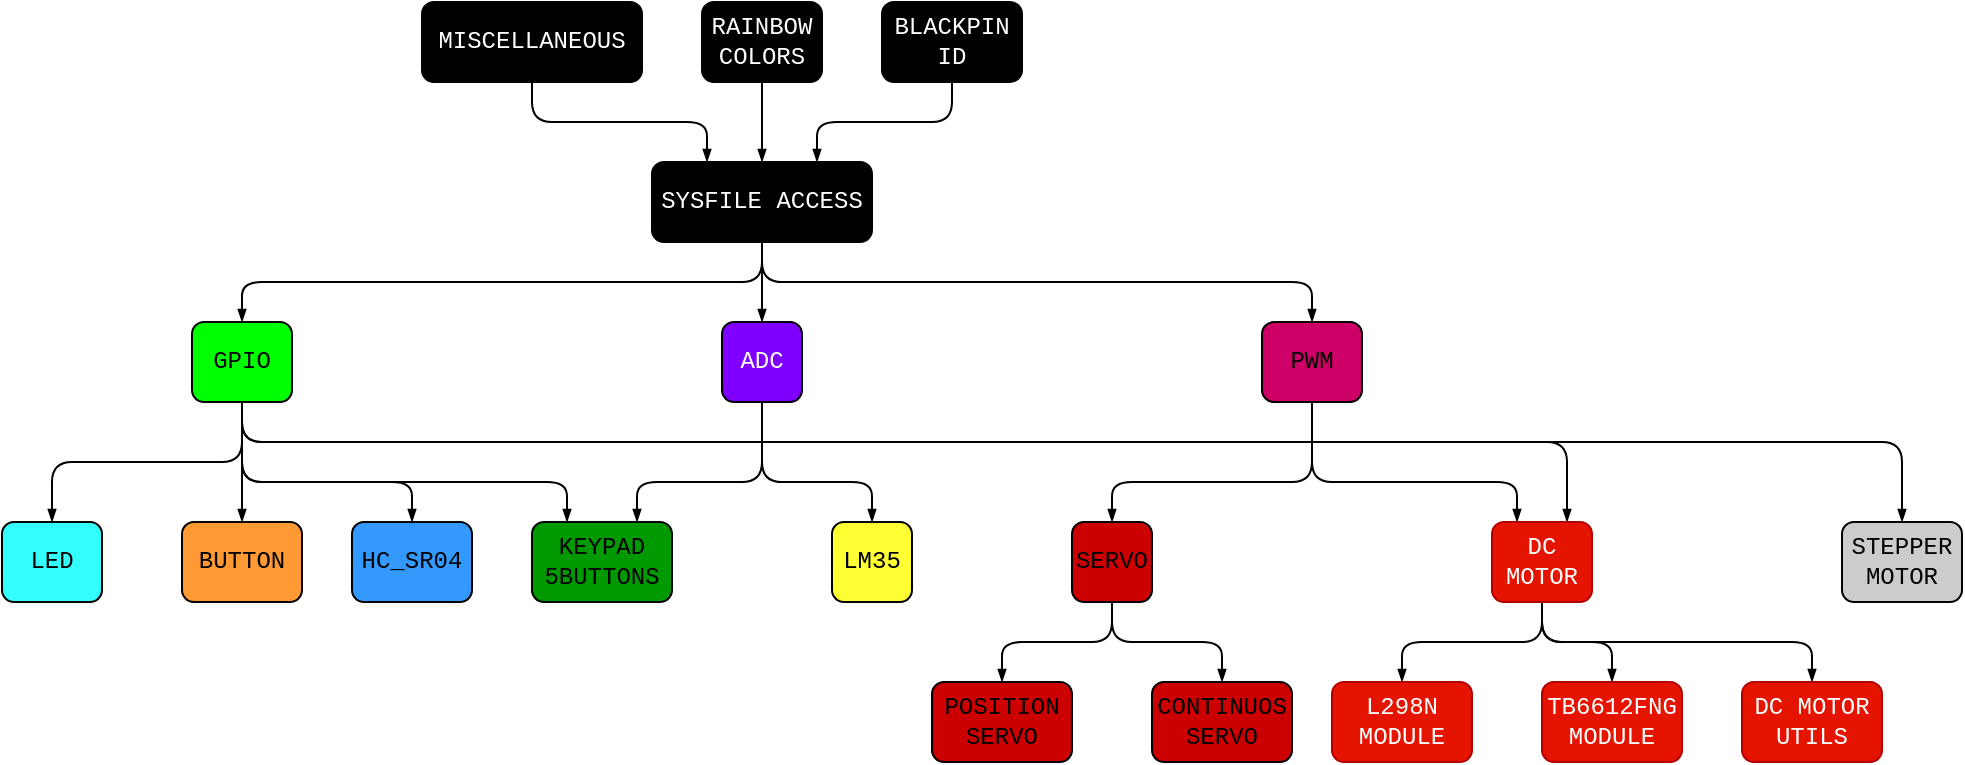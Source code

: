 <mxfile>
    <diagram id="wwDjKg-wkXj_FrtLo3fE" name="Page-1">
        <mxGraphModel dx="1122" dy="658" grid="1" gridSize="10" guides="1" tooltips="1" connect="1" arrows="1" fold="1" page="1" pageScale="1" pageWidth="850" pageHeight="1100" math="0" shadow="0">
            <root>
                <mxCell id="0"/>
                <mxCell id="1" parent="0"/>
                <mxCell id="13" style="edgeStyle=orthogonalEdgeStyle;html=1;exitX=0.5;exitY=1;exitDx=0;exitDy=0;entryX=0.5;entryY=0;entryDx=0;entryDy=0;fontFamily=Courier New;rounded=1;endSize=4;endArrow=blockThin;endFill=1;startSize=4;jumpSize=6;strokeColor=default;strokeWidth=1;targetPerimeterSpacing=0;" edge="1" parent="1" source="2" target="3">
                    <mxGeometry relative="1" as="geometry">
                        <Array as="points">
                            <mxPoint x="670" y="220"/>
                            <mxPoint x="410" y="220"/>
                        </Array>
                    </mxGeometry>
                </mxCell>
                <mxCell id="14" style="edgeStyle=orthogonalEdgeStyle;rounded=1;jumpSize=6;html=1;exitX=0.5;exitY=1;exitDx=0;exitDy=0;strokeColor=default;strokeWidth=1;fontFamily=Courier New;endArrow=blockThin;endFill=1;startSize=4;endSize=4;targetPerimeterSpacing=0;" edge="1" parent="1" source="2" target="4">
                    <mxGeometry relative="1" as="geometry"/>
                </mxCell>
                <mxCell id="15" style="edgeStyle=orthogonalEdgeStyle;rounded=1;jumpSize=6;html=1;exitX=0.5;exitY=1;exitDx=0;exitDy=0;entryX=0.5;entryY=0;entryDx=0;entryDy=0;strokeColor=default;strokeWidth=1;fontFamily=Courier New;endArrow=blockThin;endFill=1;startSize=4;endSize=4;targetPerimeterSpacing=0;" edge="1" parent="1" source="2" target="5">
                    <mxGeometry relative="1" as="geometry"/>
                </mxCell>
                <mxCell id="2" value="SYSFILE ACCESS" style="rounded=1;whiteSpace=wrap;html=1;fontFamily=Courier New;fontColor=#FFFFFF;fillColor=#000000;" vertex="1" parent="1">
                    <mxGeometry x="615" y="160" width="110" height="40" as="geometry"/>
                </mxCell>
                <mxCell id="17" style="edgeStyle=orthogonalEdgeStyle;rounded=1;jumpSize=6;html=1;exitX=0.5;exitY=1;exitDx=0;exitDy=0;entryX=0.5;entryY=0;entryDx=0;entryDy=0;strokeColor=default;strokeWidth=1;fontFamily=Courier New;endArrow=blockThin;endFill=1;startSize=4;endSize=4;targetPerimeterSpacing=0;" edge="1" parent="1" source="3" target="7">
                    <mxGeometry relative="1" as="geometry"/>
                </mxCell>
                <mxCell id="18" style="edgeStyle=orthogonalEdgeStyle;rounded=1;jumpSize=6;html=1;exitX=0.5;exitY=1;exitDx=0;exitDy=0;strokeColor=default;strokeWidth=1;fontFamily=Courier New;endArrow=blockThin;endFill=1;startSize=4;endSize=4;targetPerimeterSpacing=0;" edge="1" parent="1" source="3" target="9">
                    <mxGeometry relative="1" as="geometry">
                        <Array as="points">
                            <mxPoint x="410" y="320"/>
                            <mxPoint x="495" y="320"/>
                        </Array>
                    </mxGeometry>
                </mxCell>
                <mxCell id="19" style="edgeStyle=orthogonalEdgeStyle;rounded=1;jumpSize=6;html=1;exitX=0.5;exitY=1;exitDx=0;exitDy=0;strokeColor=default;strokeWidth=1;fontFamily=Courier New;endArrow=blockThin;endFill=1;startSize=4;endSize=4;targetPerimeterSpacing=0;entryX=0.25;entryY=0;entryDx=0;entryDy=0;" edge="1" parent="1" source="3" target="10">
                    <mxGeometry relative="1" as="geometry">
                        <Array as="points">
                            <mxPoint x="410" y="320"/>
                            <mxPoint x="573" y="320"/>
                        </Array>
                    </mxGeometry>
                </mxCell>
                <mxCell id="33" style="edgeStyle=orthogonalEdgeStyle;rounded=1;jumpSize=6;html=1;exitX=0.5;exitY=1;exitDx=0;exitDy=0;strokeColor=default;strokeWidth=1;fontFamily=Courier New;endArrow=blockThin;endFill=1;startSize=4;endSize=4;targetPerimeterSpacing=0;entryX=0.75;entryY=0;entryDx=0;entryDy=0;" edge="1" parent="1" source="3" target="29">
                    <mxGeometry relative="1" as="geometry">
                        <mxPoint x="1055" y="300" as="targetPoint"/>
                        <Array as="points">
                            <mxPoint x="410" y="300"/>
                            <mxPoint x="1073" y="300"/>
                        </Array>
                    </mxGeometry>
                </mxCell>
                <mxCell id="43" style="edgeStyle=orthogonalEdgeStyle;rounded=1;jumpSize=6;html=1;exitX=0.5;exitY=1;exitDx=0;exitDy=0;entryX=0.5;entryY=0;entryDx=0;entryDy=0;strokeColor=default;strokeWidth=1;fontFamily=Courier New;endArrow=blockThin;endFill=1;startSize=4;endSize=4;targetPerimeterSpacing=0;" edge="1" parent="1" source="3" target="41">
                    <mxGeometry relative="1" as="geometry">
                        <Array as="points">
                            <mxPoint x="410" y="300"/>
                            <mxPoint x="1240" y="300"/>
                        </Array>
                    </mxGeometry>
                </mxCell>
                <mxCell id="45" style="edgeStyle=orthogonalEdgeStyle;rounded=1;jumpSize=6;html=1;exitX=0.5;exitY=1;exitDx=0;exitDy=0;entryX=0.5;entryY=0;entryDx=0;entryDy=0;strokeColor=default;strokeWidth=1;fontFamily=Courier New;endArrow=blockThin;endFill=1;startSize=4;endSize=4;targetPerimeterSpacing=0;" edge="1" parent="1" source="3" target="6">
                    <mxGeometry relative="1" as="geometry"/>
                </mxCell>
                <mxCell id="3" value="GPIO" style="rounded=1;whiteSpace=wrap;html=1;fillColor=#00FF00;strokeColor=default;fontFamily=Courier New;" vertex="1" parent="1">
                    <mxGeometry x="385" y="240" width="50" height="40" as="geometry"/>
                </mxCell>
                <mxCell id="20" style="edgeStyle=orthogonalEdgeStyle;rounded=1;jumpSize=6;html=1;exitX=0.5;exitY=1;exitDx=0;exitDy=0;strokeColor=default;strokeWidth=1;fontFamily=Courier New;endArrow=blockThin;endFill=1;startSize=4;endSize=4;targetPerimeterSpacing=0;entryX=0.75;entryY=0;entryDx=0;entryDy=0;" edge="1" parent="1" source="4" target="10">
                    <mxGeometry relative="1" as="geometry">
                        <mxPoint x="590" y="320" as="targetPoint"/>
                        <Array as="points">
                            <mxPoint x="670" y="320"/>
                            <mxPoint x="608" y="320"/>
                        </Array>
                    </mxGeometry>
                </mxCell>
                <mxCell id="21" style="edgeStyle=orthogonalEdgeStyle;rounded=1;jumpSize=6;html=1;exitX=0.5;exitY=1;exitDx=0;exitDy=0;entryX=0.5;entryY=0;entryDx=0;entryDy=0;strokeColor=default;strokeWidth=1;fontFamily=Courier New;endArrow=blockThin;endFill=1;startSize=4;endSize=4;targetPerimeterSpacing=0;" edge="1" parent="1" source="4" target="11">
                    <mxGeometry relative="1" as="geometry">
                        <Array as="points">
                            <mxPoint x="670" y="320"/>
                            <mxPoint x="725" y="320"/>
                        </Array>
                    </mxGeometry>
                </mxCell>
                <mxCell id="22" style="edgeStyle=orthogonalEdgeStyle;rounded=1;jumpSize=6;html=1;exitX=0.5;exitY=1;exitDx=0;exitDy=0;entryX=0.5;entryY=0;entryDx=0;entryDy=0;strokeColor=default;strokeWidth=1;fontFamily=Courier New;endArrow=blockThin;endFill=1;startSize=4;endSize=4;targetPerimeterSpacing=0;" edge="1" parent="1" source="5" target="12">
                    <mxGeometry relative="1" as="geometry">
                        <Array as="points">
                            <mxPoint x="945" y="320"/>
                            <mxPoint x="845" y="320"/>
                        </Array>
                    </mxGeometry>
                </mxCell>
                <mxCell id="32" style="edgeStyle=orthogonalEdgeStyle;rounded=1;jumpSize=6;html=1;exitX=0.5;exitY=1;exitDx=0;exitDy=0;entryX=0.25;entryY=0;entryDx=0;entryDy=0;strokeColor=default;strokeWidth=1;fontFamily=Courier New;endArrow=blockThin;endFill=1;startSize=4;endSize=4;targetPerimeterSpacing=0;" edge="1" parent="1" source="5" target="29">
                    <mxGeometry relative="1" as="geometry">
                        <Array as="points">
                            <mxPoint x="945" y="320"/>
                            <mxPoint x="1048" y="320"/>
                        </Array>
                    </mxGeometry>
                </mxCell>
                <mxCell id="5" value="PWM" style="rounded=1;whiteSpace=wrap;html=1;fillColor=#CC0066;strokeColor=default;fontFamily=Courier New;" vertex="1" parent="1">
                    <mxGeometry x="920" y="240" width="50" height="40" as="geometry"/>
                </mxCell>
                <mxCell id="6" value="LED" style="rounded=1;whiteSpace=wrap;html=1;fontFamily=Courier New;fillColor=#33FFFF;" vertex="1" parent="1">
                    <mxGeometry x="290" y="340" width="50" height="40" as="geometry"/>
                </mxCell>
                <mxCell id="7" value="&lt;font&gt;BUTTON&lt;/font&gt;" style="rounded=1;whiteSpace=wrap;html=1;fontFamily=Courier New;fillColor=#FF9933;" vertex="1" parent="1">
                    <mxGeometry x="380" y="340" width="60" height="40" as="geometry"/>
                </mxCell>
                <mxCell id="9" value="&lt;font&gt;HC_SR04&lt;/font&gt;" style="rounded=1;whiteSpace=wrap;html=1;fontFamily=Courier New;fillColor=#3399FF;" vertex="1" parent="1">
                    <mxGeometry x="465" y="340" width="60" height="40" as="geometry"/>
                </mxCell>
                <mxCell id="10" value="&lt;font&gt;KEYPAD&lt;br&gt;5BUTTONS&lt;/font&gt;" style="rounded=1;whiteSpace=wrap;html=1;fontFamily=Courier New;fillColor=#009900;" vertex="1" parent="1">
                    <mxGeometry x="555" y="340" width="70" height="40" as="geometry"/>
                </mxCell>
                <mxCell id="11" value="LM35" style="rounded=1;whiteSpace=wrap;html=1;fontFamily=Courier New;fillColor=#FFFF33;" vertex="1" parent="1">
                    <mxGeometry x="705" y="340" width="40" height="40" as="geometry"/>
                </mxCell>
                <mxCell id="25" style="edgeStyle=orthogonalEdgeStyle;rounded=1;jumpSize=6;html=1;exitX=0.5;exitY=1;exitDx=0;exitDy=0;entryX=0.5;entryY=0;entryDx=0;entryDy=0;strokeColor=default;strokeWidth=1;fontFamily=Courier New;endArrow=blockThin;endFill=1;startSize=4;endSize=4;targetPerimeterSpacing=0;" edge="1" parent="1" source="12" target="23">
                    <mxGeometry relative="1" as="geometry"/>
                </mxCell>
                <mxCell id="26" style="edgeStyle=orthogonalEdgeStyle;rounded=1;jumpSize=6;html=1;exitX=0.5;exitY=1;exitDx=0;exitDy=0;entryX=0.5;entryY=0;entryDx=0;entryDy=0;strokeColor=default;strokeWidth=1;fontFamily=Courier New;endArrow=blockThin;endFill=1;startSize=4;endSize=4;targetPerimeterSpacing=0;" edge="1" parent="1" source="12" target="24">
                    <mxGeometry relative="1" as="geometry"/>
                </mxCell>
                <mxCell id="12" value="SERVO" style="rounded=1;whiteSpace=wrap;html=1;fontFamily=Courier New;fillColor=#CC0000;" vertex="1" parent="1">
                    <mxGeometry x="825" y="340" width="40" height="40" as="geometry"/>
                </mxCell>
                <mxCell id="23" value="POSITION&lt;br&gt;SERVO" style="rounded=1;whiteSpace=wrap;html=1;fontFamily=Courier New;fillColor=#CC0000;" vertex="1" parent="1">
                    <mxGeometry x="755" y="420" width="70" height="40" as="geometry"/>
                </mxCell>
                <mxCell id="24" value="CONTINUOS&lt;br&gt;SERVO" style="rounded=1;whiteSpace=wrap;html=1;fontFamily=Courier New;fillColor=#CC0000;" vertex="1" parent="1">
                    <mxGeometry x="865" y="420" width="70" height="40" as="geometry"/>
                </mxCell>
                <mxCell id="27" style="edgeStyle=orthogonalEdgeStyle;rounded=1;jumpSize=6;html=1;exitX=0.5;exitY=1;exitDx=0;exitDy=0;entryX=0.5;entryY=0;entryDx=0;entryDy=0;strokeColor=default;strokeWidth=1;fontFamily=Courier New;endArrow=blockThin;endFill=1;startSize=4;endSize=4;targetPerimeterSpacing=0;" edge="1" parent="1" source="29" target="30">
                    <mxGeometry relative="1" as="geometry"/>
                </mxCell>
                <mxCell id="28" style="edgeStyle=orthogonalEdgeStyle;rounded=1;jumpSize=6;html=1;exitX=0.5;exitY=1;exitDx=0;exitDy=0;entryX=0.5;entryY=0;entryDx=0;entryDy=0;strokeColor=default;strokeWidth=1;fontFamily=Courier New;endArrow=blockThin;endFill=1;startSize=4;endSize=4;targetPerimeterSpacing=0;" edge="1" parent="1" source="29" target="31">
                    <mxGeometry relative="1" as="geometry"/>
                </mxCell>
                <mxCell id="47" style="edgeStyle=orthogonalEdgeStyle;rounded=1;jumpSize=6;html=1;exitX=0.5;exitY=1;exitDx=0;exitDy=0;strokeColor=default;strokeWidth=1;fontFamily=Courier New;endArrow=blockThin;endFill=1;startSize=4;endSize=4;targetPerimeterSpacing=0;" edge="1" parent="1" source="29" target="46">
                    <mxGeometry relative="1" as="geometry"/>
                </mxCell>
                <mxCell id="29" value="DC MOTOR" style="rounded=1;whiteSpace=wrap;html=1;fontFamily=Courier New;fillColor=#e51400;fontColor=#ffffff;strokeColor=#B20000;" vertex="1" parent="1">
                    <mxGeometry x="1035" y="340" width="50" height="40" as="geometry"/>
                </mxCell>
                <mxCell id="30" value="L298N&lt;br&gt;MODULE" style="rounded=1;whiteSpace=wrap;html=1;fontFamily=Courier New;fillColor=#e51400;fontColor=#ffffff;strokeColor=#B20000;" vertex="1" parent="1">
                    <mxGeometry x="955" y="420" width="70" height="40" as="geometry"/>
                </mxCell>
                <mxCell id="31" value="TB6612FNG&lt;br&gt;MODULE" style="rounded=1;whiteSpace=wrap;html=1;fontFamily=Courier New;fillColor=#e51400;fontColor=#ffffff;strokeColor=#B20000;" vertex="1" parent="1">
                    <mxGeometry x="1060" y="420" width="70" height="40" as="geometry"/>
                </mxCell>
                <mxCell id="35" style="edgeStyle=orthogonalEdgeStyle;rounded=1;jumpSize=6;html=1;exitX=0.5;exitY=1;exitDx=0;exitDy=0;entryX=0.25;entryY=0;entryDx=0;entryDy=0;strokeColor=default;strokeWidth=1;fontFamily=Courier New;endArrow=blockThin;endFill=1;startSize=4;endSize=4;targetPerimeterSpacing=0;" edge="1" parent="1" source="34" target="2">
                    <mxGeometry relative="1" as="geometry"/>
                </mxCell>
                <mxCell id="34" value="MISCELLANEOUS" style="rounded=1;whiteSpace=wrap;html=1;fontFamily=Courier New;strokeColor=#000000;fillColor=#000000;fontColor=#FFFFFF;" vertex="1" parent="1">
                    <mxGeometry x="500" y="80" width="110" height="40" as="geometry"/>
                </mxCell>
                <mxCell id="37" style="edgeStyle=orthogonalEdgeStyle;rounded=1;jumpSize=6;html=1;exitX=0.5;exitY=1;exitDx=0;exitDy=0;strokeColor=default;strokeWidth=1;fontFamily=Courier New;endArrow=blockThin;endFill=1;startSize=4;endSize=4;targetPerimeterSpacing=0;" edge="1" parent="1" source="36">
                    <mxGeometry relative="1" as="geometry">
                        <mxPoint x="670" y="160" as="targetPoint"/>
                    </mxGeometry>
                </mxCell>
                <mxCell id="36" value="RAINBOW&lt;br&gt;COLORS" style="rounded=1;whiteSpace=wrap;html=1;fontFamily=Courier New;strokeColor=#000000;fillColor=#000000;fontColor=#FFFFFF;" vertex="1" parent="1">
                    <mxGeometry x="640" y="80" width="60" height="40" as="geometry"/>
                </mxCell>
                <mxCell id="39" style="edgeStyle=orthogonalEdgeStyle;rounded=1;jumpSize=6;html=1;exitX=0.5;exitY=1;exitDx=0;exitDy=0;strokeColor=default;strokeWidth=1;fontFamily=Courier New;endArrow=blockThin;endFill=1;startSize=4;endSize=4;targetPerimeterSpacing=0;entryX=0.75;entryY=0;entryDx=0;entryDy=0;" edge="1" parent="1" source="38" target="2">
                    <mxGeometry relative="1" as="geometry">
                        <mxPoint x="670" y="160.0" as="targetPoint"/>
                    </mxGeometry>
                </mxCell>
                <mxCell id="38" value="BLACKPIN ID" style="rounded=1;whiteSpace=wrap;html=1;fontFamily=Courier New;strokeColor=#000000;fillColor=#000000;fontColor=#FFFFFF;" vertex="1" parent="1">
                    <mxGeometry x="730" y="80" width="70" height="40" as="geometry"/>
                </mxCell>
                <mxCell id="41" value="STEPPER&lt;br&gt;MOTOR" style="rounded=1;whiteSpace=wrap;html=1;fontFamily=Courier New;fillColor=#CCCCCC;" vertex="1" parent="1">
                    <mxGeometry x="1210" y="340" width="60" height="40" as="geometry"/>
                </mxCell>
                <mxCell id="46" value="DC MOTOR&lt;br&gt;UTILS" style="rounded=1;whiteSpace=wrap;html=1;fontFamily=Courier New;fillColor=#e51400;fontColor=#ffffff;strokeColor=#B20000;gradientColor=none;" vertex="1" parent="1">
                    <mxGeometry x="1160" y="420" width="70" height="40" as="geometry"/>
                </mxCell>
                <mxCell id="4" value="ADC" style="rounded=1;whiteSpace=wrap;html=1;fillColor=#7F00FF;strokeColor=default;fontFamily=Courier New;fontColor=#FFFFFF;" vertex="1" parent="1">
                    <mxGeometry x="650" y="240" width="40" height="40" as="geometry"/>
                </mxCell>
            </root>
        </mxGraphModel>
    </diagram>
</mxfile>